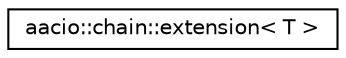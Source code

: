 digraph "Graphical Class Hierarchy"
{
  edge [fontname="Helvetica",fontsize="10",labelfontname="Helvetica",labelfontsize="10"];
  node [fontname="Helvetica",fontsize="10",shape=record];
  rankdir="LR";
  Node0 [label="aacio::chain::extension\< T \>",height=0.2,width=0.4,color="black", fillcolor="white", style="filled",URL="$structaacio_1_1chain_1_1extension.html"];
}
